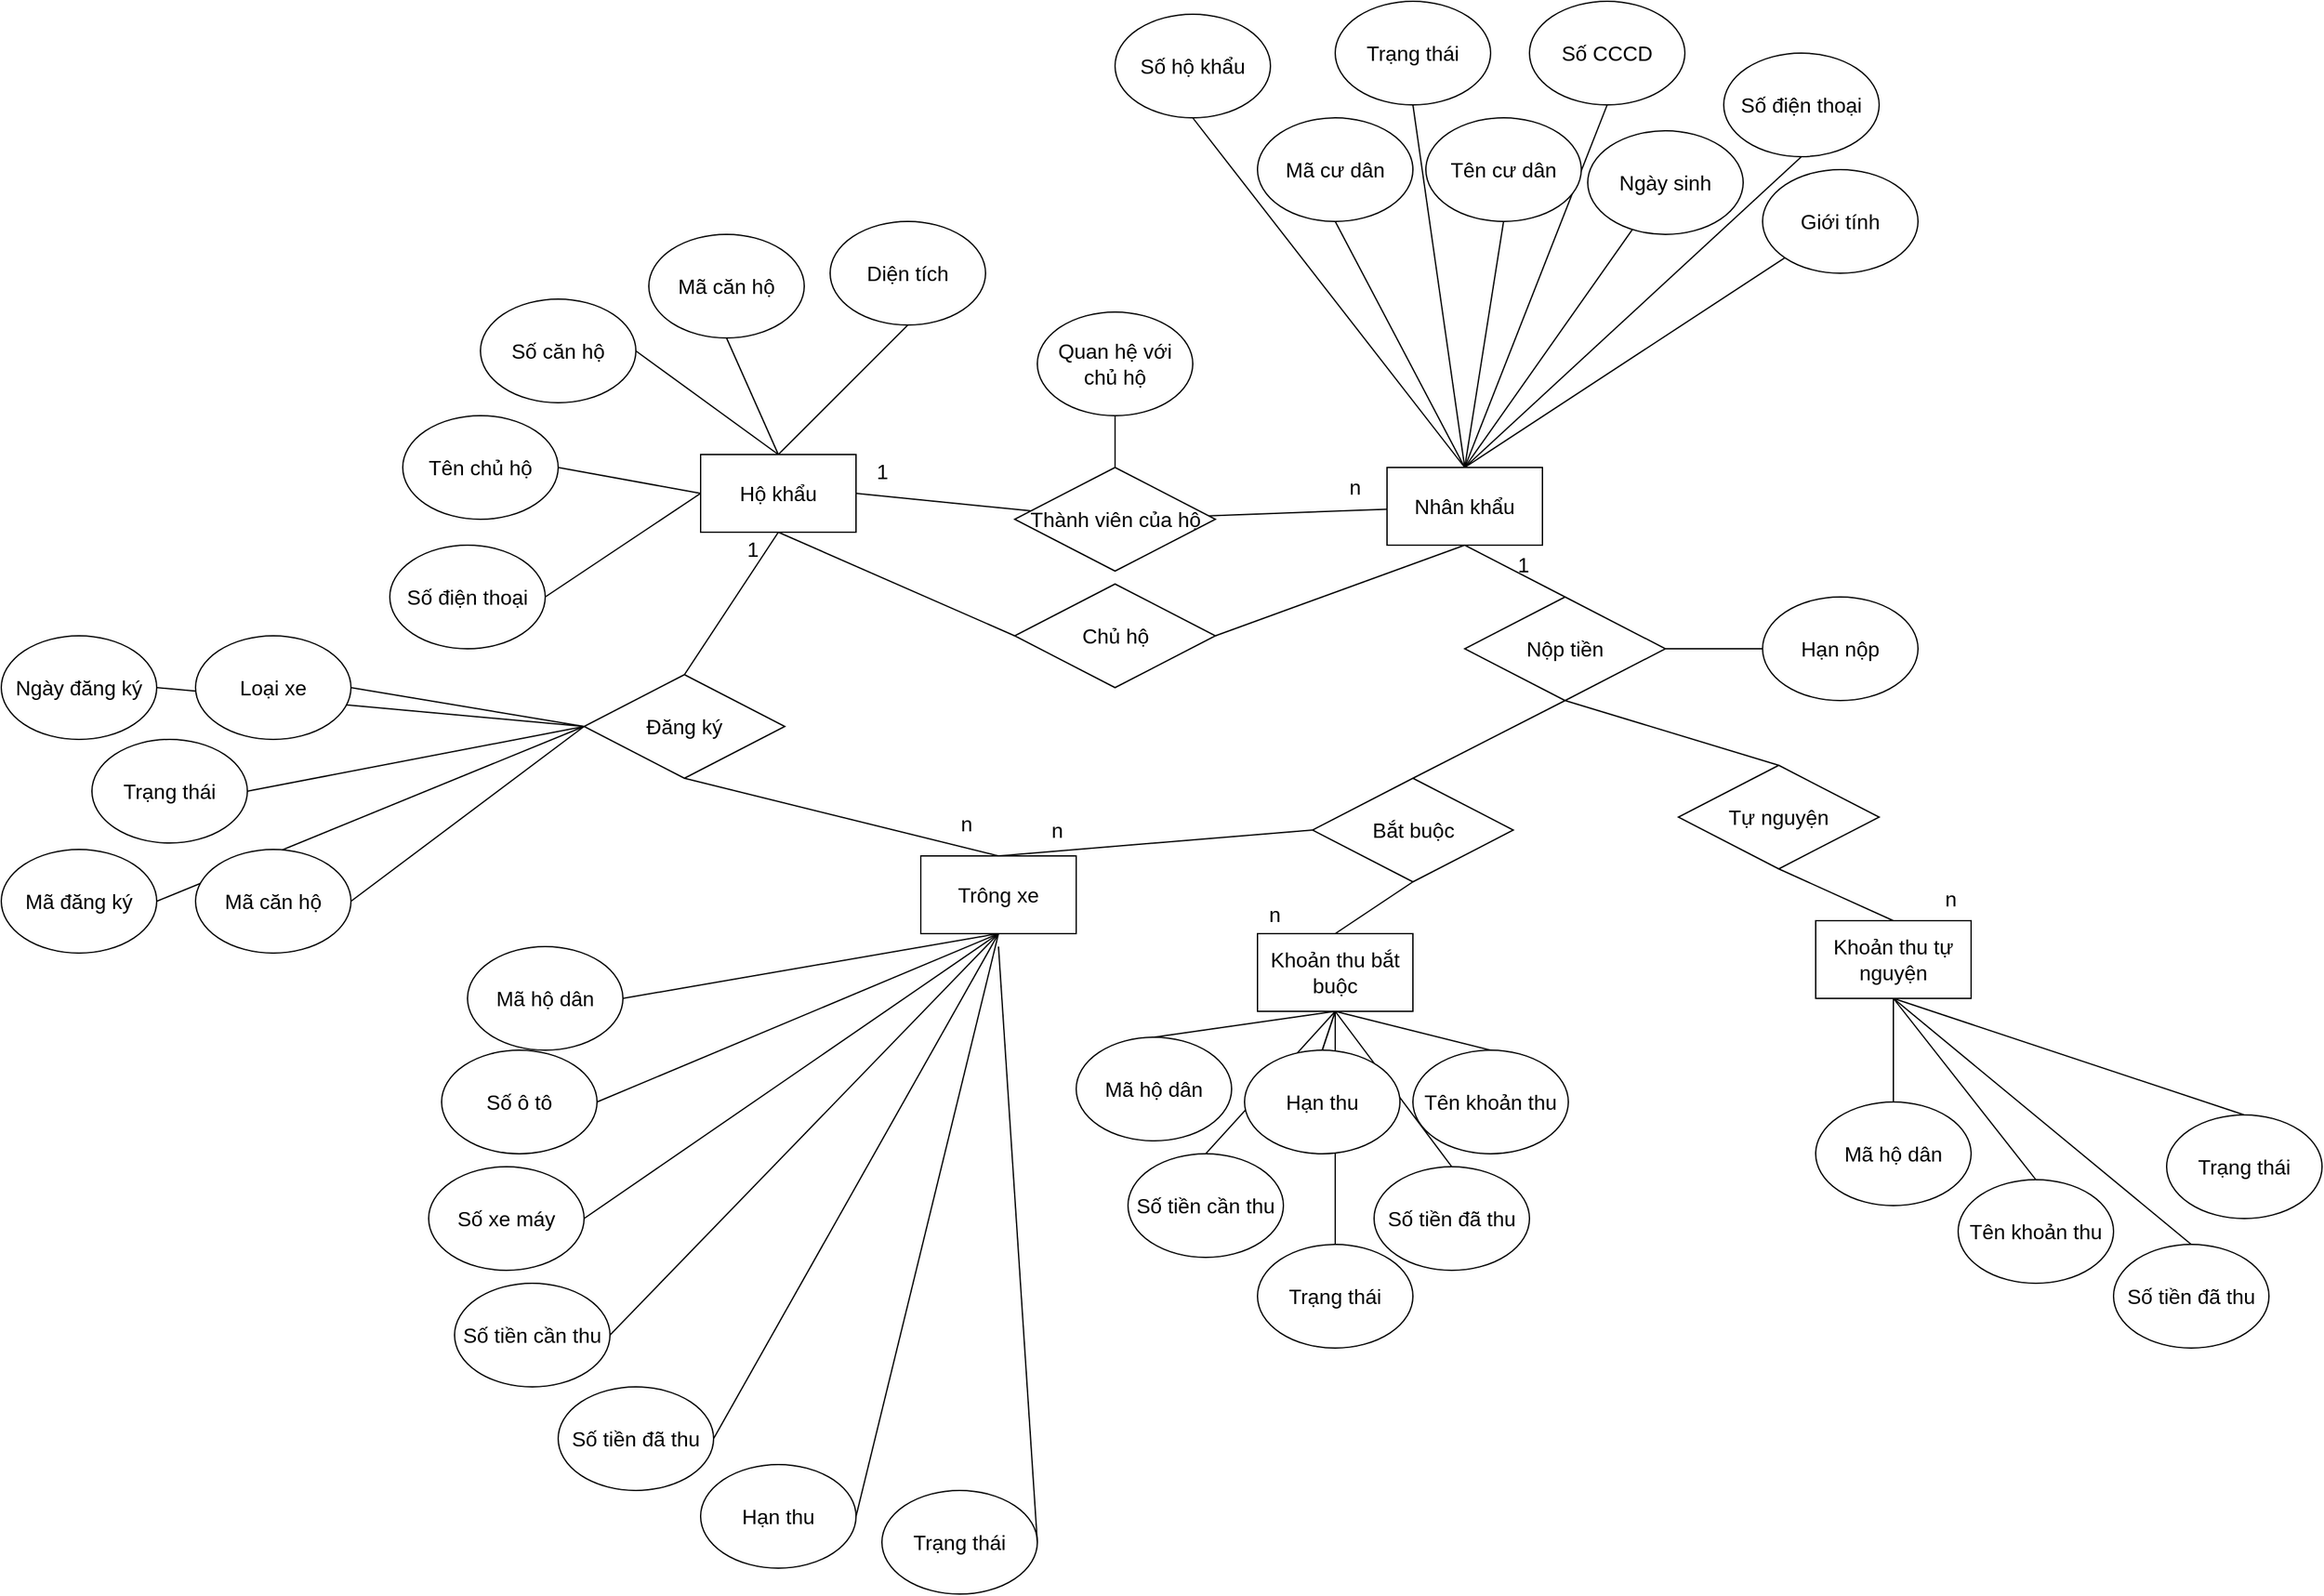 <mxfile version="26.0.3">
  <diagram name="Trang-1" id="g0CzSQB-_3eGBy-AfXGg">
    <mxGraphModel dx="2554" dy="2094" grid="1" gridSize="10" guides="1" tooltips="1" connect="1" arrows="1" fold="1" page="1" pageScale="1" pageWidth="827" pageHeight="1169" math="0" shadow="0">
      <root>
        <mxCell id="0" />
        <mxCell id="1" parent="0" />
        <mxCell id="qePT4DMza2AUBYwKz2Ps-19" style="rounded=0;orthogonalLoop=1;jettySize=auto;html=1;exitX=0.5;exitY=0;exitDx=0;exitDy=0;entryX=0.5;entryY=1;entryDx=0;entryDy=0;endArrow=none;endFill=0;fontSize=16;" parent="1" source="qePT4DMza2AUBYwKz2Ps-1" target="qePT4DMza2AUBYwKz2Ps-17" edge="1">
          <mxGeometry relative="1" as="geometry" />
        </mxCell>
        <mxCell id="qePT4DMza2AUBYwKz2Ps-71" style="rounded=0;orthogonalLoop=1;jettySize=auto;html=1;exitX=0.5;exitY=1;exitDx=0;exitDy=0;entryX=0.5;entryY=0;entryDx=0;entryDy=0;endArrow=none;endFill=0;fontSize=16;" parent="1" source="qePT4DMza2AUBYwKz2Ps-1" target="qePT4DMza2AUBYwKz2Ps-66" edge="1">
          <mxGeometry relative="1" as="geometry" />
        </mxCell>
        <mxCell id="qePT4DMza2AUBYwKz2Ps-72" style="rounded=0;orthogonalLoop=1;jettySize=auto;html=1;exitX=0.5;exitY=1;exitDx=0;exitDy=0;entryX=0.5;entryY=0;entryDx=0;entryDy=0;endArrow=none;endFill=0;fontSize=16;" parent="1" source="qePT4DMza2AUBYwKz2Ps-1" target="qePT4DMza2AUBYwKz2Ps-65" edge="1">
          <mxGeometry relative="1" as="geometry" />
        </mxCell>
        <mxCell id="qePT4DMza2AUBYwKz2Ps-73" style="rounded=0;orthogonalLoop=1;jettySize=auto;html=1;exitX=0.5;exitY=1;exitDx=0;exitDy=0;entryX=0.5;entryY=0;entryDx=0;entryDy=0;endArrow=none;endFill=0;fontSize=16;" parent="1" source="qePT4DMza2AUBYwKz2Ps-1" target="qePT4DMza2AUBYwKz2Ps-67" edge="1">
          <mxGeometry relative="1" as="geometry" />
        </mxCell>
        <mxCell id="qePT4DMza2AUBYwKz2Ps-74" style="rounded=0;orthogonalLoop=1;jettySize=auto;html=1;exitX=0.5;exitY=1;exitDx=0;exitDy=0;entryX=0.5;entryY=0;entryDx=0;entryDy=0;endArrow=none;endFill=0;fontSize=16;" parent="1" source="qePT4DMza2AUBYwKz2Ps-1" target="qePT4DMza2AUBYwKz2Ps-69" edge="1">
          <mxGeometry relative="1" as="geometry" />
        </mxCell>
        <mxCell id="qePT4DMza2AUBYwKz2Ps-75" style="rounded=0;orthogonalLoop=1;jettySize=auto;html=1;exitX=0.5;exitY=1;exitDx=0;exitDy=0;entryX=0.5;entryY=0;entryDx=0;entryDy=0;endArrow=none;endFill=0;fontSize=16;" parent="1" source="qePT4DMza2AUBYwKz2Ps-1" target="qePT4DMza2AUBYwKz2Ps-70" edge="1">
          <mxGeometry relative="1" as="geometry" />
        </mxCell>
        <mxCell id="qePT4DMza2AUBYwKz2Ps-76" style="rounded=0;orthogonalLoop=1;jettySize=auto;html=1;exitX=0.5;exitY=1;exitDx=0;exitDy=0;entryX=0.5;entryY=0;entryDx=0;entryDy=0;endArrow=none;endFill=0;fontSize=16;" parent="1" source="qePT4DMza2AUBYwKz2Ps-1" target="qePT4DMza2AUBYwKz2Ps-68" edge="1">
          <mxGeometry relative="1" as="geometry" />
        </mxCell>
        <mxCell id="qePT4DMza2AUBYwKz2Ps-21" style="rounded=0;orthogonalLoop=1;jettySize=auto;html=1;exitX=0.5;exitY=0;exitDx=0;exitDy=0;entryX=0.5;entryY=1;entryDx=0;entryDy=0;endArrow=none;endFill=0;fontSize=16;" parent="1" source="qePT4DMza2AUBYwKz2Ps-2" target="qePT4DMza2AUBYwKz2Ps-18" edge="1">
          <mxGeometry relative="1" as="geometry" />
        </mxCell>
        <mxCell id="qePT4DMza2AUBYwKz2Ps-84" style="rounded=0;orthogonalLoop=1;jettySize=auto;html=1;exitX=0.5;exitY=1;exitDx=0;exitDy=0;endArrow=none;endFill=0;fontSize=16;" parent="1" source="qePT4DMza2AUBYwKz2Ps-2" target="qePT4DMza2AUBYwKz2Ps-78" edge="1">
          <mxGeometry relative="1" as="geometry" />
        </mxCell>
        <mxCell id="qePT4DMza2AUBYwKz2Ps-85" style="rounded=0;orthogonalLoop=1;jettySize=auto;html=1;exitX=0.5;exitY=1;exitDx=0;exitDy=0;entryX=0.5;entryY=0;entryDx=0;entryDy=0;endArrow=none;endFill=0;fontSize=16;" parent="1" source="qePT4DMza2AUBYwKz2Ps-2" target="qePT4DMza2AUBYwKz2Ps-79" edge="1">
          <mxGeometry relative="1" as="geometry" />
        </mxCell>
        <mxCell id="qePT4DMza2AUBYwKz2Ps-86" style="rounded=0;orthogonalLoop=1;jettySize=auto;html=1;exitX=0.5;exitY=1;exitDx=0;exitDy=0;entryX=0.5;entryY=0;entryDx=0;entryDy=0;endArrow=none;endFill=0;fontSize=16;" parent="1" source="qePT4DMza2AUBYwKz2Ps-2" target="qePT4DMza2AUBYwKz2Ps-81" edge="1">
          <mxGeometry relative="1" as="geometry" />
        </mxCell>
        <mxCell id="qePT4DMza2AUBYwKz2Ps-87" style="rounded=0;orthogonalLoop=1;jettySize=auto;html=1;exitX=0.5;exitY=1;exitDx=0;exitDy=0;entryX=0.5;entryY=0;entryDx=0;entryDy=0;endArrow=none;endFill=0;fontSize=16;" parent="1" source="qePT4DMza2AUBYwKz2Ps-2" target="qePT4DMza2AUBYwKz2Ps-82" edge="1">
          <mxGeometry relative="1" as="geometry" />
        </mxCell>
        <mxCell id="qePT4DMza2AUBYwKz2Ps-16" style="rounded=0;orthogonalLoop=1;jettySize=auto;html=1;exitX=0.5;exitY=1;exitDx=0;exitDy=0;entryX=0.5;entryY=0;entryDx=0;entryDy=0;endArrow=none;endFill=0;fontSize=16;" parent="1" source="qePT4DMza2AUBYwKz2Ps-3" target="qePT4DMza2AUBYwKz2Ps-12" edge="1">
          <mxGeometry relative="1" as="geometry" />
        </mxCell>
        <mxCell id="qePT4DMza2AUBYwKz2Ps-60" style="rounded=0;orthogonalLoop=1;jettySize=auto;html=1;exitX=0.5;exitY=0;exitDx=0;exitDy=0;entryX=0.5;entryY=1;entryDx=0;entryDy=0;endArrow=none;endFill=0;fontSize=16;" parent="1" source="qePT4DMza2AUBYwKz2Ps-3" target="qePT4DMza2AUBYwKz2Ps-54" edge="1">
          <mxGeometry relative="1" as="geometry" />
        </mxCell>
        <mxCell id="qePT4DMza2AUBYwKz2Ps-61" style="rounded=0;orthogonalLoop=1;jettySize=auto;html=1;exitX=0.5;exitY=0;exitDx=0;exitDy=0;endArrow=none;endFill=0;fontSize=16;" parent="1" source="qePT4DMza2AUBYwKz2Ps-3" target="qePT4DMza2AUBYwKz2Ps-52" edge="1">
          <mxGeometry relative="1" as="geometry" />
        </mxCell>
        <mxCell id="qePT4DMza2AUBYwKz2Ps-62" style="rounded=0;orthogonalLoop=1;jettySize=auto;html=1;exitX=0.5;exitY=0;exitDx=0;exitDy=0;entryX=0.5;entryY=1;entryDx=0;entryDy=0;endArrow=none;endFill=0;fontSize=16;" parent="1" source="qePT4DMza2AUBYwKz2Ps-3" target="qePT4DMza2AUBYwKz2Ps-51" edge="1">
          <mxGeometry relative="1" as="geometry" />
        </mxCell>
        <mxCell id="qePT4DMza2AUBYwKz2Ps-63" style="rounded=0;orthogonalLoop=1;jettySize=auto;html=1;exitX=0.5;exitY=0;exitDx=0;exitDy=0;entryX=0.5;entryY=1;entryDx=0;entryDy=0;endArrow=none;endFill=0;fontSize=16;" parent="1" source="qePT4DMza2AUBYwKz2Ps-3" target="qePT4DMza2AUBYwKz2Ps-55" edge="1">
          <mxGeometry relative="1" as="geometry" />
        </mxCell>
        <mxCell id="qePT4DMza2AUBYwKz2Ps-64" style="rounded=0;orthogonalLoop=1;jettySize=auto;html=1;exitX=0.5;exitY=0;exitDx=0;exitDy=0;entryX=0.5;entryY=1;entryDx=0;entryDy=0;endArrow=none;endFill=0;fontSize=16;" parent="1" source="qePT4DMza2AUBYwKz2Ps-3" target="qePT4DMza2AUBYwKz2Ps-53" edge="1">
          <mxGeometry relative="1" as="geometry" />
        </mxCell>
        <mxCell id="qePT4DMza2AUBYwKz2Ps-14" style="rounded=0;orthogonalLoop=1;jettySize=auto;html=1;exitX=0.5;exitY=1;exitDx=0;exitDy=0;entryX=0;entryY=0.5;entryDx=0;entryDy=0;endArrow=none;endFill=0;fontSize=16;" parent="1" source="qePT4DMza2AUBYwKz2Ps-4" target="qePT4DMza2AUBYwKz2Ps-13" edge="1">
          <mxGeometry relative="1" as="geometry" />
        </mxCell>
        <mxCell id="qePT4DMza2AUBYwKz2Ps-35" style="rounded=0;orthogonalLoop=1;jettySize=auto;html=1;exitX=0.5;exitY=1;exitDx=0;exitDy=0;entryX=0.5;entryY=0;entryDx=0;entryDy=0;endArrow=none;endFill=0;fontSize=16;" parent="1" source="qePT4DMza2AUBYwKz2Ps-4" target="qePT4DMza2AUBYwKz2Ps-24" edge="1">
          <mxGeometry relative="1" as="geometry" />
        </mxCell>
        <mxCell id="qePT4DMza2AUBYwKz2Ps-4" value="Hộ khẩu" style="rounded=0;whiteSpace=wrap;html=1;fontSize=16;" parent="1" vertex="1">
          <mxGeometry x="140" y="180" width="120" height="60" as="geometry" />
        </mxCell>
        <mxCell id="qePT4DMza2AUBYwKz2Ps-25" style="rounded=0;orthogonalLoop=1;jettySize=auto;html=1;exitX=0.5;exitY=0;exitDx=0;exitDy=0;entryX=0.5;entryY=1;entryDx=0;entryDy=0;endArrow=none;endFill=0;fontSize=16;" parent="1" source="qePT4DMza2AUBYwKz2Ps-6" target="qePT4DMza2AUBYwKz2Ps-24" edge="1">
          <mxGeometry relative="1" as="geometry" />
        </mxCell>
        <mxCell id="qePT4DMza2AUBYwKz2Ps-11" style="rounded=0;orthogonalLoop=1;jettySize=auto;html=1;entryX=0.5;entryY=0;entryDx=0;entryDy=0;endArrow=none;endFill=0;fontSize=16;" parent="1" source="qePT4DMza2AUBYwKz2Ps-7" target="qePT4DMza2AUBYwKz2Ps-8" edge="1">
          <mxGeometry relative="1" as="geometry" />
        </mxCell>
        <mxCell id="qePT4DMza2AUBYwKz2Ps-7" value="Quan hệ với chủ hộ" style="ellipse;whiteSpace=wrap;html=1;fontSize=16;" parent="1" vertex="1">
          <mxGeometry x="400" y="70" width="120" height="80" as="geometry" />
        </mxCell>
        <mxCell id="qePT4DMza2AUBYwKz2Ps-9" style="rounded=0;orthogonalLoop=1;jettySize=auto;html=1;entryX=1;entryY=0.5;entryDx=0;entryDy=0;endArrow=none;endFill=0;fontSize=16;" parent="1" source="qePT4DMza2AUBYwKz2Ps-8" target="qePT4DMza2AUBYwKz2Ps-4" edge="1">
          <mxGeometry relative="1" as="geometry" />
        </mxCell>
        <mxCell id="qePT4DMza2AUBYwKz2Ps-10" style="rounded=0;orthogonalLoop=1;jettySize=auto;html=1;endArrow=none;endFill=0;fontSize=16;" parent="1" source="qePT4DMza2AUBYwKz2Ps-8" target="qePT4DMza2AUBYwKz2Ps-3" edge="1">
          <mxGeometry relative="1" as="geometry" />
        </mxCell>
        <mxCell id="qePT4DMza2AUBYwKz2Ps-8" value="Thành viên của hộ" style="rhombus;whiteSpace=wrap;html=1;fontSize=16;" parent="1" vertex="1">
          <mxGeometry x="382.5" y="190" width="155" height="80" as="geometry" />
        </mxCell>
        <mxCell id="qePT4DMza2AUBYwKz2Ps-34" style="rounded=0;orthogonalLoop=1;jettySize=auto;html=1;exitX=1;exitY=0.5;exitDx=0;exitDy=0;entryX=0;entryY=0.5;entryDx=0;entryDy=0;endArrow=none;endFill=0;fontSize=16;" parent="1" source="qePT4DMza2AUBYwKz2Ps-12" target="qePT4DMza2AUBYwKz2Ps-33" edge="1">
          <mxGeometry relative="1" as="geometry" />
        </mxCell>
        <mxCell id="qePT4DMza2AUBYwKz2Ps-12" value="Nộp tiền" style="rhombus;whiteSpace=wrap;html=1;fontSize=16;" parent="1" vertex="1">
          <mxGeometry x="730" y="290" width="155" height="80" as="geometry" />
        </mxCell>
        <mxCell id="qePT4DMza2AUBYwKz2Ps-15" style="rounded=0;orthogonalLoop=1;jettySize=auto;html=1;exitX=1;exitY=0.5;exitDx=0;exitDy=0;entryX=0.5;entryY=1;entryDx=0;entryDy=0;endArrow=none;endFill=0;fontSize=16;" parent="1" source="qePT4DMza2AUBYwKz2Ps-13" target="qePT4DMza2AUBYwKz2Ps-3" edge="1">
          <mxGeometry relative="1" as="geometry" />
        </mxCell>
        <mxCell id="qePT4DMza2AUBYwKz2Ps-13" value="Chủ hộ" style="rhombus;whiteSpace=wrap;html=1;fontSize=16;" parent="1" vertex="1">
          <mxGeometry x="382.5" y="280" width="155" height="80" as="geometry" />
        </mxCell>
        <mxCell id="qePT4DMza2AUBYwKz2Ps-20" style="rounded=0;orthogonalLoop=1;jettySize=auto;html=1;exitX=0.5;exitY=0;exitDx=0;exitDy=0;entryX=0.5;entryY=1;entryDx=0;entryDy=0;endArrow=none;endFill=0;fontSize=16;" parent="1" source="qePT4DMza2AUBYwKz2Ps-17" target="qePT4DMza2AUBYwKz2Ps-12" edge="1">
          <mxGeometry relative="1" as="geometry" />
        </mxCell>
        <mxCell id="qePT4DMza2AUBYwKz2Ps-121" style="rounded=0;orthogonalLoop=1;jettySize=auto;html=1;exitX=0;exitY=0.5;exitDx=0;exitDy=0;entryX=0.5;entryY=0;entryDx=0;entryDy=0;endArrow=none;endFill=0;fontSize=16;" parent="1" source="qePT4DMza2AUBYwKz2Ps-17" target="qePT4DMza2AUBYwKz2Ps-6" edge="1">
          <mxGeometry relative="1" as="geometry" />
        </mxCell>
        <mxCell id="qePT4DMza2AUBYwKz2Ps-17" value="Bắt buộc" style="rhombus;whiteSpace=wrap;html=1;fontSize=16;" parent="1" vertex="1">
          <mxGeometry x="612.5" y="430" width="155" height="80" as="geometry" />
        </mxCell>
        <mxCell id="qePT4DMza2AUBYwKz2Ps-22" style="rounded=0;orthogonalLoop=1;jettySize=auto;html=1;exitX=0.5;exitY=0;exitDx=0;exitDy=0;entryX=0.5;entryY=1;entryDx=0;entryDy=0;endArrow=none;endFill=0;fontSize=16;" parent="1" source="qePT4DMza2AUBYwKz2Ps-18" target="qePT4DMza2AUBYwKz2Ps-12" edge="1">
          <mxGeometry relative="1" as="geometry" />
        </mxCell>
        <mxCell id="qePT4DMza2AUBYwKz2Ps-18" value="Tự nguyện" style="rhombus;whiteSpace=wrap;html=1;fontSize=16;" parent="1" vertex="1">
          <mxGeometry x="895" y="420" width="155" height="80" as="geometry" />
        </mxCell>
        <mxCell id="qePT4DMza2AUBYwKz2Ps-127" style="rounded=0;orthogonalLoop=1;jettySize=auto;html=1;exitX=0;exitY=0.5;exitDx=0;exitDy=0;entryX=1;entryY=0.5;entryDx=0;entryDy=0;endArrow=none;endFill=0;fontSize=16;" parent="1" source="qePT4DMza2AUBYwKz2Ps-24" target="qePT4DMza2AUBYwKz2Ps-124" edge="1">
          <mxGeometry relative="1" as="geometry" />
        </mxCell>
        <mxCell id="qePT4DMza2AUBYwKz2Ps-128" style="rounded=0;orthogonalLoop=1;jettySize=auto;html=1;exitX=0;exitY=0.5;exitDx=0;exitDy=0;entryX=1;entryY=0.5;entryDx=0;entryDy=0;endArrow=none;endFill=0;fontSize=16;" parent="1" source="qePT4DMza2AUBYwKz2Ps-24" target="qePT4DMza2AUBYwKz2Ps-123" edge="1">
          <mxGeometry relative="1" as="geometry" />
        </mxCell>
        <mxCell id="qePT4DMza2AUBYwKz2Ps-129" style="rounded=0;orthogonalLoop=1;jettySize=auto;html=1;exitX=0;exitY=0.5;exitDx=0;exitDy=0;entryX=1;entryY=0.5;entryDx=0;entryDy=0;endArrow=none;endFill=0;fontSize=16;" parent="1" source="qePT4DMza2AUBYwKz2Ps-24" target="qePT4DMza2AUBYwKz2Ps-122" edge="1">
          <mxGeometry relative="1" as="geometry" />
        </mxCell>
        <mxCell id="qePT4DMza2AUBYwKz2Ps-130" style="rounded=0;orthogonalLoop=1;jettySize=auto;html=1;exitX=0;exitY=0.5;exitDx=0;exitDy=0;entryX=1;entryY=0.5;entryDx=0;entryDy=0;endArrow=none;endFill=0;fontSize=16;" parent="1" source="qePT4DMza2AUBYwKz2Ps-24" target="qePT4DMza2AUBYwKz2Ps-125" edge="1">
          <mxGeometry relative="1" as="geometry" />
        </mxCell>
        <mxCell id="qePT4DMza2AUBYwKz2Ps-131" style="rounded=0;orthogonalLoop=1;jettySize=auto;html=1;exitX=0;exitY=0.5;exitDx=0;exitDy=0;entryX=1;entryY=0.5;entryDx=0;entryDy=0;endArrow=none;endFill=0;fontSize=16;" parent="1" source="qePT4DMza2AUBYwKz2Ps-24" target="qePT4DMza2AUBYwKz2Ps-126" edge="1">
          <mxGeometry relative="1" as="geometry" />
        </mxCell>
        <mxCell id="qePT4DMza2AUBYwKz2Ps-24" value="Đăng ký" style="rhombus;whiteSpace=wrap;html=1;fontSize=16;" parent="1" vertex="1">
          <mxGeometry x="50" y="350" width="155" height="80" as="geometry" />
        </mxCell>
        <mxCell id="qePT4DMza2AUBYwKz2Ps-33" value="Hạn nộp" style="ellipse;whiteSpace=wrap;html=1;fontSize=16;" parent="1" vertex="1">
          <mxGeometry x="960" y="290" width="120" height="80" as="geometry" />
        </mxCell>
        <mxCell id="qePT4DMza2AUBYwKz2Ps-41" style="rounded=0;orthogonalLoop=1;jettySize=auto;html=1;exitX=0.5;exitY=1;exitDx=0;exitDy=0;entryX=0.5;entryY=0;entryDx=0;entryDy=0;endArrow=none;endFill=0;fontSize=16;" parent="1" source="qePT4DMza2AUBYwKz2Ps-36" target="qePT4DMza2AUBYwKz2Ps-4" edge="1">
          <mxGeometry relative="1" as="geometry" />
        </mxCell>
        <mxCell id="qePT4DMza2AUBYwKz2Ps-44" style="rounded=0;orthogonalLoop=1;jettySize=auto;html=1;exitX=0.5;exitY=1;exitDx=0;exitDy=0;entryX=0.5;entryY=0;entryDx=0;entryDy=0;endArrow=none;endFill=0;fontSize=16;" parent="1" source="qePT4DMza2AUBYwKz2Ps-37" target="qePT4DMza2AUBYwKz2Ps-4" edge="1">
          <mxGeometry relative="1" as="geometry" />
        </mxCell>
        <mxCell id="qePT4DMza2AUBYwKz2Ps-42" style="rounded=0;orthogonalLoop=1;jettySize=auto;html=1;exitX=1;exitY=0.5;exitDx=0;exitDy=0;entryX=0.5;entryY=0;entryDx=0;entryDy=0;endArrow=none;endFill=0;fontSize=16;" parent="1" source="qePT4DMza2AUBYwKz2Ps-38" target="qePT4DMza2AUBYwKz2Ps-4" edge="1">
          <mxGeometry relative="1" as="geometry" />
        </mxCell>
        <mxCell id="qePT4DMza2AUBYwKz2Ps-47" style="rounded=0;orthogonalLoop=1;jettySize=auto;html=1;exitX=1;exitY=0.5;exitDx=0;exitDy=0;entryX=0;entryY=0.5;entryDx=0;entryDy=0;endArrow=none;endFill=0;fontSize=16;" parent="1" source="qePT4DMza2AUBYwKz2Ps-39" target="qePT4DMza2AUBYwKz2Ps-4" edge="1">
          <mxGeometry relative="1" as="geometry" />
        </mxCell>
        <mxCell id="qePT4DMza2AUBYwKz2Ps-46" style="rounded=0;orthogonalLoop=1;jettySize=auto;html=1;exitX=1;exitY=0.5;exitDx=0;exitDy=0;entryX=0;entryY=0.5;entryDx=0;entryDy=0;endArrow=none;endFill=0;fontSize=16;" parent="1" source="qePT4DMza2AUBYwKz2Ps-40" target="qePT4DMza2AUBYwKz2Ps-4" edge="1">
          <mxGeometry relative="1" as="geometry" />
        </mxCell>
        <mxCell id="qePT4DMza2AUBYwKz2Ps-56" style="rounded=0;orthogonalLoop=1;jettySize=auto;html=1;exitX=0.5;exitY=1;exitDx=0;exitDy=0;endArrow=none;endFill=0;entryX=0.5;entryY=0;entryDx=0;entryDy=0;fontSize=16;" parent="1" source="qePT4DMza2AUBYwKz2Ps-48" target="qePT4DMza2AUBYwKz2Ps-3" edge="1">
          <mxGeometry relative="1" as="geometry" />
        </mxCell>
        <mxCell id="qePT4DMza2AUBYwKz2Ps-57" style="rounded=0;orthogonalLoop=1;jettySize=auto;html=1;exitX=0.5;exitY=1;exitDx=0;exitDy=0;entryX=0.5;entryY=0;entryDx=0;entryDy=0;endArrow=none;endFill=0;fontSize=16;" parent="1" source="qePT4DMza2AUBYwKz2Ps-49" target="qePT4DMza2AUBYwKz2Ps-3" edge="1">
          <mxGeometry relative="1" as="geometry" />
        </mxCell>
        <mxCell id="qePT4DMza2AUBYwKz2Ps-58" style="rounded=0;orthogonalLoop=1;jettySize=auto;html=1;entryX=0.5;entryY=0;entryDx=0;entryDy=0;endArrow=none;endFill=0;fontSize=16;" parent="1" source="qePT4DMza2AUBYwKz2Ps-50" target="qePT4DMza2AUBYwKz2Ps-3" edge="1">
          <mxGeometry relative="1" as="geometry" />
        </mxCell>
        <mxCell id="qePT4DMza2AUBYwKz2Ps-77" value="" style="rounded=0;orthogonalLoop=1;jettySize=auto;html=1;exitX=0.5;exitY=1;exitDx=0;exitDy=0;entryX=0.5;entryY=0;entryDx=0;entryDy=0;endArrow=none;endFill=0;fontSize=16;" parent="1" source="qePT4DMza2AUBYwKz2Ps-1" target="qePT4DMza2AUBYwKz2Ps-65" edge="1">
          <mxGeometry relative="1" as="geometry">
            <mxPoint x="560" y="600" as="sourcePoint" />
            <mxPoint x="713" y="790" as="targetPoint" />
          </mxGeometry>
        </mxCell>
        <mxCell id="qePT4DMza2AUBYwKz2Ps-106" value="1" style="text;html=1;align=center;verticalAlign=middle;resizable=0;points=[];autosize=1;strokeColor=none;fillColor=none;fontSize=16;" parent="1" vertex="1">
          <mxGeometry x="265" y="178" width="30" height="30" as="geometry" />
        </mxCell>
        <mxCell id="qePT4DMza2AUBYwKz2Ps-107" value="n" style="text;html=1;align=center;verticalAlign=middle;resizable=0;points=[];autosize=1;strokeColor=none;fillColor=none;fontSize=16;" parent="1" vertex="1">
          <mxGeometry x="630" y="190" width="30" height="30" as="geometry" />
        </mxCell>
        <mxCell id="qePT4DMza2AUBYwKz2Ps-111" value="" style="group;fontSize=16;" parent="1" vertex="1" connectable="0">
          <mxGeometry x="-70" y="560" width="470" height="500" as="geometry" />
        </mxCell>
        <mxCell id="qePT4DMza2AUBYwKz2Ps-88" value="Số tiền đã thu" style="ellipse;whiteSpace=wrap;html=1;fontSize=16;" parent="qePT4DMza2AUBYwKz2Ps-111" vertex="1">
          <mxGeometry x="100" y="340" width="120" height="80" as="geometry" />
        </mxCell>
        <mxCell id="qePT4DMza2AUBYwKz2Ps-89" value="Số tiền cần thu" style="ellipse;whiteSpace=wrap;html=1;fontSize=16;" parent="qePT4DMza2AUBYwKz2Ps-111" vertex="1">
          <mxGeometry x="20" y="260" width="120" height="80" as="geometry" />
        </mxCell>
        <mxCell id="qePT4DMza2AUBYwKz2Ps-90" value="Số ô tô" style="ellipse;whiteSpace=wrap;html=1;fontSize=16;" parent="qePT4DMza2AUBYwKz2Ps-111" vertex="1">
          <mxGeometry x="10" y="80" width="120" height="80" as="geometry" />
        </mxCell>
        <mxCell id="qePT4DMza2AUBYwKz2Ps-91" value="Số xe máy" style="ellipse;whiteSpace=wrap;html=1;fontSize=16;" parent="qePT4DMza2AUBYwKz2Ps-111" vertex="1">
          <mxGeometry y="170" width="120" height="80" as="geometry" />
        </mxCell>
        <mxCell id="qePT4DMza2AUBYwKz2Ps-92" value="Mã hộ dân" style="ellipse;whiteSpace=wrap;html=1;fontSize=16;" parent="qePT4DMza2AUBYwKz2Ps-111" vertex="1">
          <mxGeometry x="30" width="120" height="80" as="geometry" />
        </mxCell>
        <mxCell id="qePT4DMza2AUBYwKz2Ps-93" value="Hạn thu" style="ellipse;whiteSpace=wrap;html=1;fontSize=16;" parent="qePT4DMza2AUBYwKz2Ps-111" vertex="1">
          <mxGeometry x="210" y="400" width="120" height="80" as="geometry" />
        </mxCell>
        <mxCell id="qePT4DMza2AUBYwKz2Ps-94" value="Trạng thái" style="ellipse;whiteSpace=wrap;html=1;fontSize=16;" parent="qePT4DMza2AUBYwKz2Ps-111" vertex="1">
          <mxGeometry x="350" y="420" width="120" height="80" as="geometry" />
        </mxCell>
        <mxCell id="qePT4DMza2AUBYwKz2Ps-6" value="Trông xe" style="rounded=0;whiteSpace=wrap;html=1;fontSize=16;" parent="1" vertex="1">
          <mxGeometry x="310" y="490" width="120" height="60" as="geometry" />
        </mxCell>
        <mxCell id="qePT4DMza2AUBYwKz2Ps-95" style="rounded=0;orthogonalLoop=1;jettySize=auto;html=1;exitX=0.5;exitY=1;exitDx=0;exitDy=0;entryX=1;entryY=0.5;entryDx=0;entryDy=0;endArrow=none;endFill=0;fontSize=16;" parent="1" source="qePT4DMza2AUBYwKz2Ps-6" target="qePT4DMza2AUBYwKz2Ps-92" edge="1">
          <mxGeometry relative="1" as="geometry" />
        </mxCell>
        <mxCell id="qePT4DMza2AUBYwKz2Ps-96" style="rounded=0;orthogonalLoop=1;jettySize=auto;html=1;exitX=0.5;exitY=1;exitDx=0;exitDy=0;entryX=1;entryY=0.5;entryDx=0;entryDy=0;endArrow=none;endFill=0;fontSize=16;" parent="1" source="qePT4DMza2AUBYwKz2Ps-6" target="qePT4DMza2AUBYwKz2Ps-90" edge="1">
          <mxGeometry relative="1" as="geometry" />
        </mxCell>
        <mxCell id="qePT4DMza2AUBYwKz2Ps-97" style="rounded=0;orthogonalLoop=1;jettySize=auto;html=1;exitX=0.5;exitY=1;exitDx=0;exitDy=0;entryX=1;entryY=0.5;entryDx=0;entryDy=0;endArrow=none;endFill=0;fontSize=16;" parent="1" source="qePT4DMza2AUBYwKz2Ps-6" target="qePT4DMza2AUBYwKz2Ps-91" edge="1">
          <mxGeometry relative="1" as="geometry" />
        </mxCell>
        <mxCell id="qePT4DMza2AUBYwKz2Ps-98" style="rounded=0;orthogonalLoop=1;jettySize=auto;html=1;entryX=1;entryY=0.5;entryDx=0;entryDy=0;endArrow=none;endFill=0;fontSize=16;" parent="1" target="qePT4DMza2AUBYwKz2Ps-94" edge="1">
          <mxGeometry relative="1" as="geometry">
            <mxPoint x="370" y="560" as="sourcePoint" />
          </mxGeometry>
        </mxCell>
        <mxCell id="qePT4DMza2AUBYwKz2Ps-99" style="rounded=0;orthogonalLoop=1;jettySize=auto;html=1;exitX=0.5;exitY=1;exitDx=0;exitDy=0;entryX=1;entryY=0.5;entryDx=0;entryDy=0;endArrow=none;endFill=0;fontSize=16;" parent="1" source="qePT4DMza2AUBYwKz2Ps-6" target="qePT4DMza2AUBYwKz2Ps-88" edge="1">
          <mxGeometry relative="1" as="geometry" />
        </mxCell>
        <mxCell id="qePT4DMza2AUBYwKz2Ps-100" style="rounded=0;orthogonalLoop=1;jettySize=auto;html=1;exitX=0.5;exitY=1;exitDx=0;exitDy=0;entryX=1;entryY=0.5;entryDx=0;entryDy=0;endArrow=none;endFill=0;fontSize=16;" parent="1" source="qePT4DMza2AUBYwKz2Ps-6" target="qePT4DMza2AUBYwKz2Ps-89" edge="1">
          <mxGeometry relative="1" as="geometry" />
        </mxCell>
        <mxCell id="qePT4DMza2AUBYwKz2Ps-101" style="rounded=0;orthogonalLoop=1;jettySize=auto;html=1;exitX=0.5;exitY=1;exitDx=0;exitDy=0;entryX=1;entryY=0.5;entryDx=0;entryDy=0;endArrow=none;endFill=0;fontSize=16;" parent="1" source="qePT4DMza2AUBYwKz2Ps-6" target="qePT4DMza2AUBYwKz2Ps-93" edge="1">
          <mxGeometry relative="1" as="geometry" />
        </mxCell>
        <mxCell id="qePT4DMza2AUBYwKz2Ps-113" value="" style="group;fontSize=16;" parent="1" vertex="1" connectable="0">
          <mxGeometry x="430" y="630" width="380" height="240" as="geometry" />
        </mxCell>
        <mxCell id="qePT4DMza2AUBYwKz2Ps-66" value="Mã hộ dân" style="ellipse;whiteSpace=wrap;html=1;fontSize=16;" parent="qePT4DMza2AUBYwKz2Ps-113" vertex="1">
          <mxGeometry width="120" height="80" as="geometry" />
        </mxCell>
        <mxCell id="qePT4DMza2AUBYwKz2Ps-67" value="Tên khoản thu" style="ellipse;whiteSpace=wrap;html=1;fontSize=16;" parent="qePT4DMza2AUBYwKz2Ps-113" vertex="1">
          <mxGeometry x="260" y="10" width="120" height="80" as="geometry" />
        </mxCell>
        <mxCell id="qePT4DMza2AUBYwKz2Ps-68" value="Số tiền cần thu" style="ellipse;whiteSpace=wrap;html=1;fontSize=16;" parent="qePT4DMza2AUBYwKz2Ps-113" vertex="1">
          <mxGeometry x="40" y="90" width="120" height="80" as="geometry" />
        </mxCell>
        <mxCell id="qePT4DMza2AUBYwKz2Ps-69" value="Số tiền đã thu" style="ellipse;whiteSpace=wrap;html=1;fontSize=16;" parent="qePT4DMza2AUBYwKz2Ps-113" vertex="1">
          <mxGeometry x="230" y="100" width="120" height="80" as="geometry" />
        </mxCell>
        <mxCell id="qePT4DMza2AUBYwKz2Ps-70" value="Trạng thái" style="ellipse;whiteSpace=wrap;html=1;fontSize=16;" parent="qePT4DMza2AUBYwKz2Ps-113" vertex="1">
          <mxGeometry x="140" y="160" width="120" height="80" as="geometry" />
        </mxCell>
        <mxCell id="qePT4DMza2AUBYwKz2Ps-65" value="Hạn thu" style="ellipse;whiteSpace=wrap;html=1;fontSize=16;" parent="qePT4DMza2AUBYwKz2Ps-113" vertex="1">
          <mxGeometry x="130" y="10" width="120" height="80" as="geometry" />
        </mxCell>
        <mxCell id="qePT4DMza2AUBYwKz2Ps-114" value="" style="group;fontSize=16;" parent="1" vertex="1" connectable="0">
          <mxGeometry x="1001" y="680" width="391" height="190" as="geometry" />
        </mxCell>
        <mxCell id="qePT4DMza2AUBYwKz2Ps-78" value="Mã hộ dân" style="ellipse;whiteSpace=wrap;html=1;fontSize=16;" parent="qePT4DMza2AUBYwKz2Ps-114" vertex="1">
          <mxGeometry width="120" height="80" as="geometry" />
        </mxCell>
        <mxCell id="qePT4DMza2AUBYwKz2Ps-79" value="Tên khoản thu" style="ellipse;whiteSpace=wrap;html=1;fontSize=16;" parent="qePT4DMza2AUBYwKz2Ps-114" vertex="1">
          <mxGeometry x="110" y="60" width="120" height="80" as="geometry" />
        </mxCell>
        <mxCell id="qePT4DMza2AUBYwKz2Ps-81" value="Số tiền đã thu" style="ellipse;whiteSpace=wrap;html=1;fontSize=16;" parent="qePT4DMza2AUBYwKz2Ps-114" vertex="1">
          <mxGeometry x="230" y="110" width="120" height="80" as="geometry" />
        </mxCell>
        <mxCell id="qePT4DMza2AUBYwKz2Ps-82" value="Trạng thái" style="ellipse;whiteSpace=wrap;html=1;fontSize=16;" parent="qePT4DMza2AUBYwKz2Ps-114" vertex="1">
          <mxGeometry x="271" y="10" width="120" height="80" as="geometry" />
        </mxCell>
        <mxCell id="qePT4DMza2AUBYwKz2Ps-115" value="" style="group;fontSize=16;" parent="1" vertex="1" connectable="0">
          <mxGeometry x="1001" y="508" width="120" height="92" as="geometry" />
        </mxCell>
        <mxCell id="qePT4DMza2AUBYwKz2Ps-2" value="Khoản thu tự nguyện" style="rounded=0;whiteSpace=wrap;html=1;fontSize=16;" parent="qePT4DMza2AUBYwKz2Ps-115" vertex="1">
          <mxGeometry y="32" width="120" height="60" as="geometry" />
        </mxCell>
        <mxCell id="qePT4DMza2AUBYwKz2Ps-110" value="n" style="text;html=1;align=center;verticalAlign=middle;resizable=0;points=[];autosize=1;strokeColor=none;fillColor=none;fontSize=16;" parent="qePT4DMza2AUBYwKz2Ps-115" vertex="1">
          <mxGeometry x="89" width="30" height="30" as="geometry" />
        </mxCell>
        <mxCell id="qePT4DMza2AUBYwKz2Ps-116" value="" style="group;fontSize=16;" parent="1" vertex="1" connectable="0">
          <mxGeometry x="567.5" y="520" width="122.5" height="90" as="geometry" />
        </mxCell>
        <mxCell id="qePT4DMza2AUBYwKz2Ps-1" value="Khoản thu bắt buộc" style="rounded=0;whiteSpace=wrap;html=1;fontSize=16;" parent="qePT4DMza2AUBYwKz2Ps-116" vertex="1">
          <mxGeometry x="2.5" y="30" width="120" height="60" as="geometry" />
        </mxCell>
        <mxCell id="qePT4DMza2AUBYwKz2Ps-109" value="n" style="text;html=1;align=center;verticalAlign=middle;resizable=0;points=[];autosize=1;strokeColor=none;fillColor=none;fontSize=16;" parent="qePT4DMza2AUBYwKz2Ps-116" vertex="1">
          <mxGeometry width="30" height="30" as="geometry" />
        </mxCell>
        <mxCell id="qePT4DMza2AUBYwKz2Ps-117" value="" style="group;fontSize=16;" parent="1" vertex="1" connectable="0">
          <mxGeometry x="670" y="190" width="120" height="90" as="geometry" />
        </mxCell>
        <mxCell id="qePT4DMza2AUBYwKz2Ps-3" value="Nhân khẩu" style="rounded=0;whiteSpace=wrap;html=1;fontSize=16;" parent="qePT4DMza2AUBYwKz2Ps-117" vertex="1">
          <mxGeometry width="120" height="60" as="geometry" />
        </mxCell>
        <mxCell id="qePT4DMza2AUBYwKz2Ps-108" value="1" style="text;html=1;align=center;verticalAlign=middle;resizable=0;points=[];autosize=1;strokeColor=none;fillColor=none;fontSize=16;" parent="qePT4DMza2AUBYwKz2Ps-117" vertex="1">
          <mxGeometry x="90" y="60" width="30" height="30" as="geometry" />
        </mxCell>
        <mxCell id="qePT4DMza2AUBYwKz2Ps-118" value="" style="group;fontSize=16;" parent="1" vertex="1" connectable="0">
          <mxGeometry x="460" y="-170" width="620" height="210" as="geometry" />
        </mxCell>
        <mxCell id="qePT4DMza2AUBYwKz2Ps-48" value="Mã cư dân" style="ellipse;whiteSpace=wrap;html=1;fontSize=16;" parent="qePT4DMza2AUBYwKz2Ps-118" vertex="1">
          <mxGeometry x="110" y="90" width="120" height="80" as="geometry" />
        </mxCell>
        <mxCell id="qePT4DMza2AUBYwKz2Ps-49" value="Tên cư dân" style="ellipse;whiteSpace=wrap;html=1;fontSize=16;" parent="qePT4DMza2AUBYwKz2Ps-118" vertex="1">
          <mxGeometry x="240" y="90" width="120" height="80" as="geometry" />
        </mxCell>
        <mxCell id="qePT4DMza2AUBYwKz2Ps-50" value="Ngày sinh" style="ellipse;whiteSpace=wrap;html=1;fontSize=16;" parent="qePT4DMza2AUBYwKz2Ps-118" vertex="1">
          <mxGeometry x="365" y="100" width="120" height="80" as="geometry" />
        </mxCell>
        <mxCell id="qePT4DMza2AUBYwKz2Ps-51" value="Số CCCD" style="ellipse;whiteSpace=wrap;html=1;fontSize=16;" parent="qePT4DMza2AUBYwKz2Ps-118" vertex="1">
          <mxGeometry x="320" width="120" height="80" as="geometry" />
        </mxCell>
        <mxCell id="qePT4DMza2AUBYwKz2Ps-52" value="Giới tính" style="ellipse;whiteSpace=wrap;html=1;fontSize=16;" parent="qePT4DMza2AUBYwKz2Ps-118" vertex="1">
          <mxGeometry x="500" y="130" width="120" height="80" as="geometry" />
        </mxCell>
        <mxCell id="qePT4DMza2AUBYwKz2Ps-53" value="Số điện thoại" style="ellipse;whiteSpace=wrap;html=1;fontSize=16;" parent="qePT4DMza2AUBYwKz2Ps-118" vertex="1">
          <mxGeometry x="470" y="40" width="120" height="80" as="geometry" />
        </mxCell>
        <mxCell id="qePT4DMza2AUBYwKz2Ps-54" value="Số hộ khẩu" style="ellipse;whiteSpace=wrap;html=1;fontSize=16;" parent="qePT4DMza2AUBYwKz2Ps-118" vertex="1">
          <mxGeometry y="10" width="120" height="80" as="geometry" />
        </mxCell>
        <mxCell id="qePT4DMza2AUBYwKz2Ps-55" value="Trạng thái" style="ellipse;whiteSpace=wrap;html=1;fontSize=16;" parent="qePT4DMza2AUBYwKz2Ps-118" vertex="1">
          <mxGeometry x="170" width="120" height="80" as="geometry" />
        </mxCell>
        <mxCell id="qePT4DMza2AUBYwKz2Ps-119" value="" style="group;fontSize=16;" parent="1" vertex="1" connectable="0">
          <mxGeometry x="-100" width="460" height="330" as="geometry" />
        </mxCell>
        <mxCell id="qePT4DMza2AUBYwKz2Ps-36" value="Mã căn hộ" style="ellipse;whiteSpace=wrap;html=1;fontSize=16;" parent="qePT4DMza2AUBYwKz2Ps-119" vertex="1">
          <mxGeometry x="200" y="10" width="120" height="80" as="geometry" />
        </mxCell>
        <mxCell id="qePT4DMza2AUBYwKz2Ps-37" value="Diện tích" style="ellipse;whiteSpace=wrap;html=1;fontSize=16;" parent="qePT4DMza2AUBYwKz2Ps-119" vertex="1">
          <mxGeometry x="340" width="120" height="80" as="geometry" />
        </mxCell>
        <mxCell id="qePT4DMza2AUBYwKz2Ps-38" value="Số căn hộ" style="ellipse;whiteSpace=wrap;html=1;fontSize=16;" parent="qePT4DMza2AUBYwKz2Ps-119" vertex="1">
          <mxGeometry x="70" y="60" width="120" height="80" as="geometry" />
        </mxCell>
        <mxCell id="qePT4DMza2AUBYwKz2Ps-39" value="Số điện thoại" style="ellipse;whiteSpace=wrap;html=1;fontSize=16;" parent="qePT4DMza2AUBYwKz2Ps-119" vertex="1">
          <mxGeometry y="250" width="120" height="80" as="geometry" />
        </mxCell>
        <mxCell id="qePT4DMza2AUBYwKz2Ps-40" value="Tên chủ hộ" style="ellipse;whiteSpace=wrap;html=1;fontSize=16;" parent="qePT4DMza2AUBYwKz2Ps-119" vertex="1">
          <mxGeometry x="10" y="150" width="120" height="80" as="geometry" />
        </mxCell>
        <mxCell id="qePT4DMza2AUBYwKz2Ps-122" value="Mã đăng ký" style="ellipse;whiteSpace=wrap;html=1;fontSize=16;container=0;" parent="1" vertex="1">
          <mxGeometry x="-400" y="485" width="120" height="80" as="geometry" />
        </mxCell>
        <mxCell id="qePT4DMza2AUBYwKz2Ps-123" value="Mã căn hộ" style="ellipse;whiteSpace=wrap;html=1;fontSize=16;container=0;" parent="1" vertex="1">
          <mxGeometry x="-250" y="485" width="120" height="80" as="geometry" />
        </mxCell>
        <mxCell id="qePT4DMza2AUBYwKz2Ps-124" value="Loại xe" style="ellipse;whiteSpace=wrap;html=1;fontSize=16;container=0;" parent="1" vertex="1">
          <mxGeometry x="-250" y="320" width="120" height="80" as="geometry" />
        </mxCell>
        <mxCell id="qePT4DMza2AUBYwKz2Ps-125" value="Ngày đăng ký" style="ellipse;whiteSpace=wrap;html=1;fontSize=16;container=0;" parent="1" vertex="1">
          <mxGeometry x="-400" y="320" width="120" height="80" as="geometry" />
        </mxCell>
        <mxCell id="qePT4DMza2AUBYwKz2Ps-126" value="Trạng thái" style="ellipse;whiteSpace=wrap;html=1;fontSize=16;container=0;" parent="1" vertex="1">
          <mxGeometry x="-330" y="400" width="120" height="80" as="geometry" />
        </mxCell>
        <mxCell id="qePT4DMza2AUBYwKz2Ps-132" value="1" style="text;html=1;align=center;verticalAlign=middle;resizable=0;points=[];autosize=1;strokeColor=none;fillColor=none;fontSize=16;" parent="1" vertex="1">
          <mxGeometry x="165" y="238" width="30" height="30" as="geometry" />
        </mxCell>
        <mxCell id="qePT4DMza2AUBYwKz2Ps-133" value="n" style="text;html=1;align=center;verticalAlign=middle;resizable=0;points=[];autosize=1;strokeColor=none;fillColor=none;fontSize=16;" parent="1" vertex="1">
          <mxGeometry x="330" y="450" width="30" height="30" as="geometry" />
        </mxCell>
        <mxCell id="qePT4DMza2AUBYwKz2Ps-134" value="n" style="text;html=1;align=center;verticalAlign=middle;resizable=0;points=[];autosize=1;strokeColor=none;fillColor=none;fontSize=16;" parent="1" vertex="1">
          <mxGeometry x="400" y="455" width="30" height="30" as="geometry" />
        </mxCell>
      </root>
    </mxGraphModel>
  </diagram>
</mxfile>
